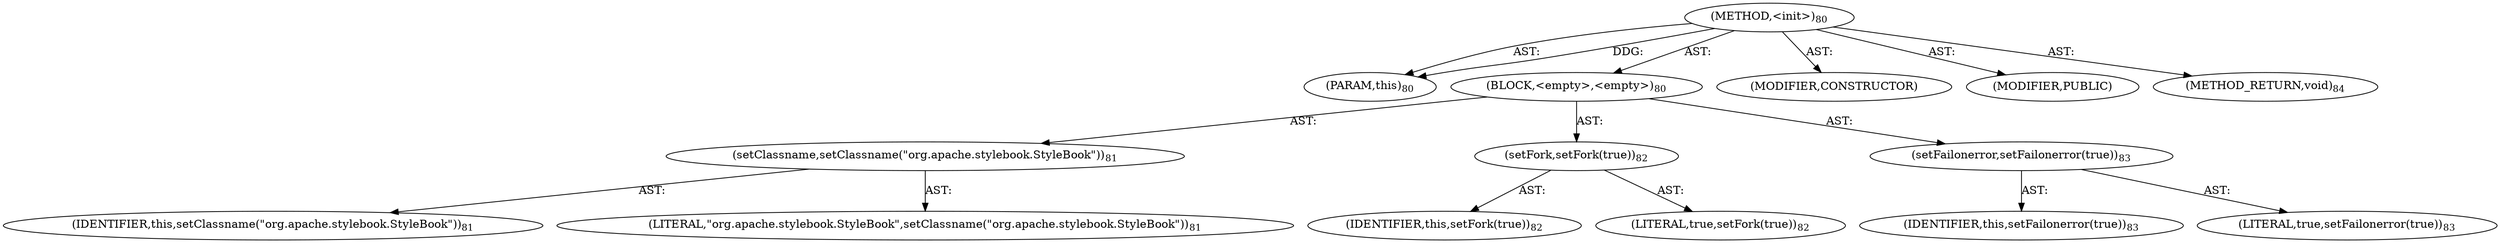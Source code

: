 digraph "&lt;init&gt;" {  
"111669149696" [label = <(METHOD,&lt;init&gt;)<SUB>80</SUB>> ]
"115964116993" [label = <(PARAM,this)<SUB>80</SUB>> ]
"25769803776" [label = <(BLOCK,&lt;empty&gt;,&lt;empty&gt;)<SUB>80</SUB>> ]
"30064771072" [label = <(setClassname,setClassname(&quot;org.apache.stylebook.StyleBook&quot;))<SUB>81</SUB>> ]
"68719476740" [label = <(IDENTIFIER,this,setClassname(&quot;org.apache.stylebook.StyleBook&quot;))<SUB>81</SUB>> ]
"90194313216" [label = <(LITERAL,&quot;org.apache.stylebook.StyleBook&quot;,setClassname(&quot;org.apache.stylebook.StyleBook&quot;))<SUB>81</SUB>> ]
"30064771073" [label = <(setFork,setFork(true))<SUB>82</SUB>> ]
"68719476741" [label = <(IDENTIFIER,this,setFork(true))<SUB>82</SUB>> ]
"90194313217" [label = <(LITERAL,true,setFork(true))<SUB>82</SUB>> ]
"30064771074" [label = <(setFailonerror,setFailonerror(true))<SUB>83</SUB>> ]
"68719476742" [label = <(IDENTIFIER,this,setFailonerror(true))<SUB>83</SUB>> ]
"90194313218" [label = <(LITERAL,true,setFailonerror(true))<SUB>83</SUB>> ]
"133143986180" [label = <(MODIFIER,CONSTRUCTOR)> ]
"133143986181" [label = <(MODIFIER,PUBLIC)> ]
"128849018880" [label = <(METHOD_RETURN,void)<SUB>84</SUB>> ]
  "111669149696" -> "115964116993"  [ label = "AST: "] 
  "111669149696" -> "25769803776"  [ label = "AST: "] 
  "111669149696" -> "133143986180"  [ label = "AST: "] 
  "111669149696" -> "133143986181"  [ label = "AST: "] 
  "111669149696" -> "128849018880"  [ label = "AST: "] 
  "25769803776" -> "30064771072"  [ label = "AST: "] 
  "25769803776" -> "30064771073"  [ label = "AST: "] 
  "25769803776" -> "30064771074"  [ label = "AST: "] 
  "30064771072" -> "68719476740"  [ label = "AST: "] 
  "30064771072" -> "90194313216"  [ label = "AST: "] 
  "30064771073" -> "68719476741"  [ label = "AST: "] 
  "30064771073" -> "90194313217"  [ label = "AST: "] 
  "30064771074" -> "68719476742"  [ label = "AST: "] 
  "30064771074" -> "90194313218"  [ label = "AST: "] 
  "111669149696" -> "115964116993"  [ label = "DDG: "] 
}
